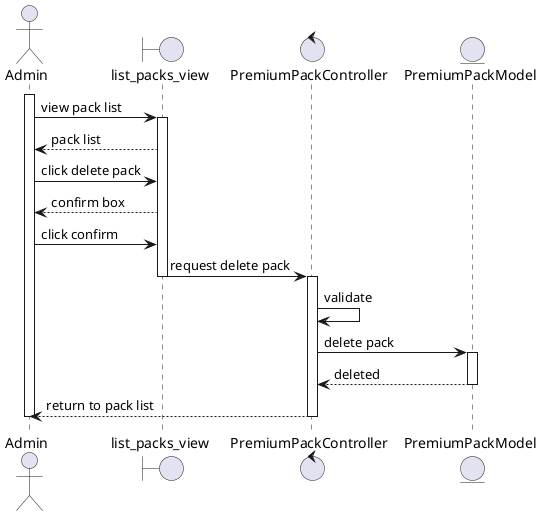 @startuml
actor Admin
boundary list_packs_view
control PremiumPackController
entity PremiumPackModel

activate Admin
Admin -> list_packs_view: view pack list
activate list_packs_view
Admin <-- list_packs_view: pack list
Admin -> list_packs_view: click delete pack
Admin <-- list_packs_view: confirm box
Admin -> list_packs_view: click confirm
list_packs_view-> PremiumPackController: request delete pack
deactivate list_packs_view
activate PremiumPackController
PremiumPackController -> PremiumPackController : validate
PremiumPackController -> PremiumPackModel : delete pack
activate PremiumPackModel
PremiumPackModel --> PremiumPackController : deleted
deactivate PremiumPackModel
PremiumPackController --> Admin: return to pack list
deactivate PremiumPackController
deactivate Admin

@enduml